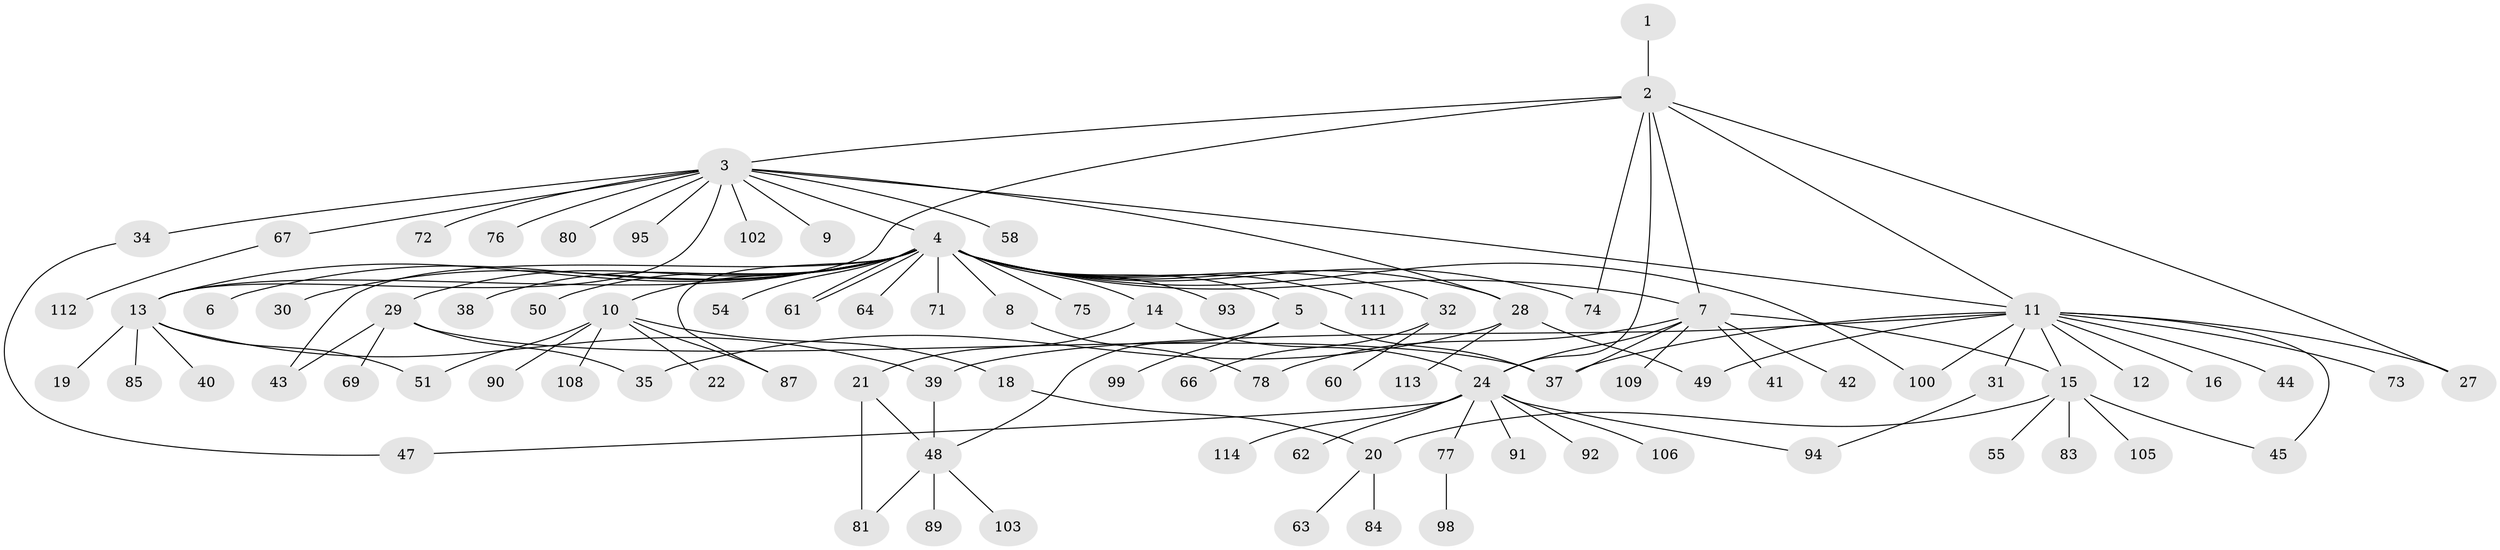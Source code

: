 // Generated by graph-tools (version 1.1) at 2025/23/03/03/25 07:23:49]
// undirected, 89 vertices, 117 edges
graph export_dot {
graph [start="1"]
  node [color=gray90,style=filled];
  1;
  2 [super="+96"];
  3 [super="+52"];
  4 [super="+25"];
  5 [super="+17"];
  6;
  7 [super="+23"];
  8;
  9;
  10 [super="+101"];
  11 [super="+79"];
  12;
  13 [super="+53"];
  14;
  15 [super="+97"];
  16;
  18;
  19;
  20 [super="+57"];
  21 [super="+26"];
  22;
  24 [super="+33"];
  27 [super="+104"];
  28 [super="+46"];
  29 [super="+110"];
  30 [super="+56"];
  31 [super="+59"];
  32 [super="+36"];
  34 [super="+82"];
  35 [super="+86"];
  37 [super="+65"];
  38;
  39;
  40;
  41;
  42;
  43;
  44;
  45 [super="+70"];
  47;
  48 [super="+68"];
  49;
  50;
  51 [super="+88"];
  54;
  55;
  58;
  60 [super="+107"];
  61;
  62;
  63;
  64;
  66;
  67;
  69;
  71;
  72;
  73;
  74;
  75;
  76;
  77;
  78;
  80;
  81;
  83;
  84;
  85;
  87;
  89;
  90;
  91;
  92;
  93;
  94;
  95;
  98;
  99;
  100;
  102;
  103;
  105;
  106;
  108;
  109;
  111;
  112;
  113;
  114;
  1 -- 2;
  2 -- 3;
  2 -- 13;
  2 -- 27;
  2 -- 74;
  2 -- 7;
  2 -- 24;
  2 -- 11;
  3 -- 4;
  3 -- 9;
  3 -- 11;
  3 -- 13;
  3 -- 28;
  3 -- 34;
  3 -- 58;
  3 -- 67;
  3 -- 76;
  3 -- 80;
  3 -- 95;
  3 -- 102;
  3 -- 72;
  4 -- 5 [weight=2];
  4 -- 6;
  4 -- 7;
  4 -- 8;
  4 -- 10;
  4 -- 14;
  4 -- 28 [weight=2];
  4 -- 29;
  4 -- 30;
  4 -- 43;
  4 -- 50;
  4 -- 54;
  4 -- 61;
  4 -- 61;
  4 -- 64;
  4 -- 71;
  4 -- 87;
  4 -- 93;
  4 -- 100;
  4 -- 111;
  4 -- 32;
  4 -- 38;
  4 -- 74;
  4 -- 75;
  4 -- 13;
  5 -- 37;
  5 -- 99;
  5 -- 48;
  7 -- 15;
  7 -- 42;
  7 -- 24;
  7 -- 41;
  7 -- 109;
  7 -- 78;
  7 -- 37;
  8 -- 78;
  10 -- 18;
  10 -- 22;
  10 -- 87;
  10 -- 90;
  10 -- 108;
  10 -- 51;
  11 -- 12;
  11 -- 15;
  11 -- 16;
  11 -- 27;
  11 -- 31;
  11 -- 39;
  11 -- 44;
  11 -- 45;
  11 -- 49;
  11 -- 73;
  11 -- 100;
  11 -- 37;
  13 -- 19;
  13 -- 40;
  13 -- 51;
  13 -- 85;
  13 -- 39;
  14 -- 21;
  14 -- 24;
  15 -- 45;
  15 -- 55;
  15 -- 83;
  15 -- 105;
  15 -- 20;
  18 -- 20;
  20 -- 63;
  20 -- 84;
  21 -- 81;
  21 -- 48;
  24 -- 47;
  24 -- 62;
  24 -- 91;
  24 -- 92;
  24 -- 94;
  24 -- 114;
  24 -- 106;
  24 -- 77;
  28 -- 35;
  28 -- 49;
  28 -- 113;
  29 -- 35;
  29 -- 43;
  29 -- 69;
  29 -- 37;
  31 -- 94;
  32 -- 66;
  32 -- 60;
  34 -- 47;
  39 -- 48;
  48 -- 81;
  48 -- 89;
  48 -- 103;
  67 -- 112;
  77 -- 98;
}

